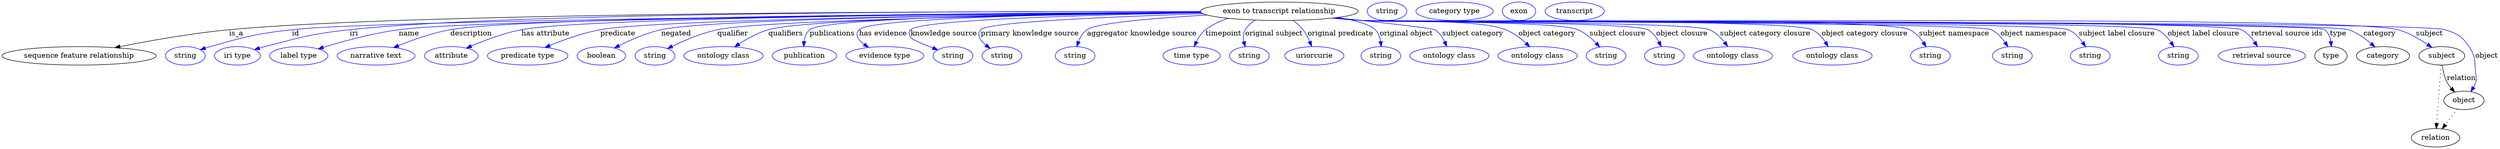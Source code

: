 digraph {
	graph [bb="0,0,4839.5,283"];
	node [label="\N"];
	"exon to transcript relationship"	[height=0.5,
		label="exon to transcript relationship",
		pos="2475.5,265",
		width=4.2427];
	"sequence feature relationship"	[height=0.5,
		pos="149.49,178",
		width=4.1524];
	"exon to transcript relationship" -> "sequence feature relationship"	[label=is_a,
		lp="454.49,221.5",
		pos="e,218.76,193.98 2322.6,264.4 1914.4,264.99 805.26,263.27 440.49,229 368.24,222.21 286.91,207.64 228.64,195.97"];
	id	[color=blue,
		height=0.5,
		label=string,
		pos="355.49,178",
		width=1.0652];
	"exon to transcript relationship" -> id	[color=blue,
		label=id,
		lp="569.49,221.5",
		pos="e,384.48,189.98 2323.5,262.85 1901.6,259.42 735.02,248.31 562.49,229 490.76,220.97 473,215.43 403.49,196 400.38,195.13 397.18,194.17 \
393.98,193.15",
		style=solid];
	iri	[color=blue,
		height=0.5,
		label="iri type",
		pos="456.49,178",
		width=1.2277];
	"exon to transcript relationship" -> iri	[color=blue,
		label=iri,
		lp="681.49,221.5",
		pos="e,489.4,190.19 2322.6,264.55 1947.8,265.33 990.95,263.74 673.49,229 599.58,220.91 581.44,214.72 509.49,196 506.11,195.12 502.63,\
194.15 499.15,193.14",
		style=solid];
	name	[color=blue,
		height=0.5,
		label="label type",
		pos="575.49,178",
		width=1.5707];
	"exon to transcript relationship" -> name	[color=blue,
		label=name,
		lp="788.49,221.5",
		pos="e,613.05,191.52 2323.6,262.91 1934.1,259.82 919.8,249.86 768.49,229 717.97,222.04 661.67,206.53 622.98,194.61",
		style=solid];
	description	[color=blue,
		height=0.5,
		label="narrative text",
		pos="725.49,178",
		width=2.0943];
	"exon to transcript relationship" -> description	[color=blue,
		label=description,
		lp="908.99,221.5",
		pos="e,759.05,194.12 2323.2,263.4 1949.9,261.55 1008.8,254.4 868.49,229 833.88,222.74 796.4,209.37 768.5,198.03",
		style=solid];
	"has attribute"	[color=blue,
		height=0.5,
		label=attribute,
		pos="870.49,178",
		width=1.4443];
	"exon to transcript relationship" -> "has attribute"	[color=blue,
		label="has attribute",
		lp="1053.5,221.5",
		pos="e,899.67,192.92 2323.2,263.2 1973.5,260.94 1133,253.07 1006.5,229 972.48,222.53 935.74,208.57 909.03,197.04",
		style=solid];
	predicate	[color=blue,
		height=0.5,
		label="predicate type",
		pos="1018.5,178",
		width=2.1665];
	"exon to transcript relationship" -> predicate	[color=blue,
		label=predicate,
		lp="1193.5,221.5",
		pos="e,1052.1,194.32 2323.9,262.64 2002.2,259.37 1271.1,249.74 1159.5,229 1125.6,222.7 1088.9,209.47 1061.4,198.21",
		style=solid];
	negated	[color=blue,
		height=0.5,
		label=boolean,
		pos="1161.5,178",
		width=1.2999];
	"exon to transcript relationship" -> negated	[color=blue,
		label=negated,
		lp="1305.5,221.5",
		pos="e,1186.6,193.24 2323.7,262.78 2023.9,259.91 1375.9,251.2 1276.5,229 1248,222.65 1217.9,209.27 1195.6,197.94",
		style=solid];
	qualifier	[color=blue,
		height=0.5,
		label=string,
		pos="1264.5,178",
		width=1.0652];
	"exon to transcript relationship" -> qualifier	[color=blue,
		label=qualifier,
		lp="1415.5,221.5",
		pos="e,1288.7,192.05 2324.5,262.15 2046.7,258.31 1474.6,248.18 1385.5,229 1354.6,222.36 1321.6,208.21 1297.9,196.65",
		style=solid];
	qualifiers	[color=blue,
		height=0.5,
		label="ontology class",
		pos="1397.5,178",
		width=2.1304];
	"exon to transcript relationship" -> qualifiers	[color=blue,
		label=qualifiers,
		lp="1518,221.5",
		pos="e,1419,195.38 2324,262.66 2066.2,259.79 1562.7,251.37 1484.5,229 1464.1,223.18 1443.5,211.62 1427.4,201.08",
		style=solid];
	publications	[color=blue,
		height=0.5,
		label=publication,
		pos="1554.5,178",
		width=1.7332];
	"exon to transcript relationship" -> publications	[color=blue,
		label=publications,
		lp="1608.5,221.5",
		pos="e,1553,196.02 2323.5,263.02 2071.8,260.71 1592.8,253.15 1564.5,229 1557.9,223.37 1554.9,214.71 1553.7,206.17",
		style=solid];
	"has evidence"	[color=blue,
		height=0.5,
		label="evidence type",
		pos="1710.5,178",
		width=2.0943];
	"exon to transcript relationship" -> "has evidence"	[color=blue,
		label="has evidence",
		lp="1707,221.5",
		pos="e,1679.1,194.37 2323.7,262.83 2094.2,260.31 1683,252.52 1660.5,229 1651.3,219.42 1658.8,209.02 1670.5,200.2",
		style=solid];
	"knowledge source"	[color=blue,
		height=0.5,
		label=string,
		pos="1842.5,178",
		width=1.0652];
	"exon to transcript relationship" -> "knowledge source"	[color=blue,
		label="knowledge source",
		lp="1825,221.5",
		pos="e,1813.2,189.71 2324.7,261.86 2120.6,258.2 1779.6,249.11 1760.5,229 1755.9,224.17 1756.8,219.56 1760.5,214 1763.2,209.87 1783.7,\
201.11 1803.6,193.39",
		style=solid];
	"primary knowledge source"	[color=blue,
		height=0.5,
		label=string,
		pos="1937.5,178",
		width=1.0652];
	"exon to transcript relationship" -> "primary knowledge source"	[color=blue,
		label="primary knowledge source",
		lp="1991.5,221.5",
		pos="e,1914.4,192.58 2328.3,260.08 2161.7,254.9 1911.2,244.58 1896.5,229 1887.5,219.44 1895.3,208.17 1906.4,198.76",
		style=solid];
	"aggregator knowledge source"	[color=blue,
		height=0.5,
		label=string,
		pos="2079.5,178",
		width=1.0652];
	"exon to transcript relationship" -> "aggregator knowledge source"	[color=blue,
		label="aggregator knowledge source",
		lp="2209,221.5",
		pos="e,2082.8,196.22 2336,257.61 2238.2,252 2121.7,242.6 2102.5,229 2094.7,223.46 2089.4,214.59 2086,205.85",
		style=solid];
	timepoint	[color=blue,
		height=0.5,
		label="time type",
		pos="2305.5,178",
		width=1.5346];
	"exon to transcript relationship" -> timepoint	[color=blue,
		label=timepoint,
		lp="2367.5,221.5",
		pos="e,2310.7,196.25 2376.3,251.23 2360.6,246.08 2345.3,238.92 2332.5,229 2324.8,223.04 2319,214.23 2314.8,205.66",
		style=solid];
	"original subject"	[color=blue,
		height=0.5,
		label=string,
		pos="2417.5,178",
		width=1.0652];
	"exon to transcript relationship" -> "original subject"	[color=blue,
		label="original subject",
		lp="2465.5,221.5",
		pos="e,2409.5,195.83 2429,247.74 2421.2,242.92 2414.2,236.78 2409.5,229 2405.3,222.01 2405.2,213.51 2406.8,205.53",
		style=solid];
	"original predicate"	[color=blue,
		height=0.5,
		label=uriorcurie,
		pos="2543.5,178",
		width=1.5887];
	"exon to transcript relationship" -> "original predicate"	[color=blue,
		label="original predicate",
		lp="2594,221.5",
		pos="e,2538.3,196.38 2502.3,247.16 2509.2,241.95 2516.1,235.78 2521.5,229 2526.9,222.12 2531.3,213.69 2534.7,205.72",
		style=solid];
	"original object"	[color=blue,
		height=0.5,
		label=string,
		pos="2672.5,178",
		width=1.0652];
	"exon to transcript relationship" -> "original object"	[color=blue,
		label="original object",
		lp="2722,221.5",
		pos="e,2673.2,196.11 2589.4,252.94 2621.2,247.65 2650.2,239.98 2661.5,229 2667.6,223.08 2670.7,214.61 2672.1,206.32",
		style=solid];
	"subject category"	[color=blue,
		height=0.5,
		label="ontology class",
		pos="2805.5,178",
		width=2.1304];
	"exon to transcript relationship" -> "subject category"	[color=blue,
		label="subject category",
		lp="2851,221.5",
		pos="e,2800.4,196.22 2585.4,252.42 2670,243.33 2773.4,231.75 2777.5,229 2785.9,223.41 2792,214.41 2796.4,205.57",
		style=solid];
	"object category"	[color=blue,
		height=0.5,
		label="ontology class",
		pos="2976.5,178",
		width=2.1304];
	"exon to transcript relationship" -> "object category"	[color=blue,
		label="object category",
		lp="2995,221.5",
		pos="e,2961.4,195.67 2582.6,252.15 2600.9,250.3 2619.7,248.51 2637.5,247 2699,241.78 2857,251.41 2914.5,229 2929.2,223.26 2943.1,212.68 \
2954.1,202.73",
		style=solid];
	"subject closure"	[color=blue,
		height=0.5,
		label=string,
		pos="3109.5,178",
		width=1.0652];
	"exon to transcript relationship" -> "subject closure"	[color=blue,
		label="subject closure",
		lp="3132,221.5",
		pos="e,3097,195.28 2581.3,251.95 2600,250.09 2619.3,248.35 2637.5,247 2683.7,243.58 3011.6,246.65 3054.5,229 3068.2,223.36 3080.6,212.73 \
3090.2,202.72",
		style=solid];
	"object closure"	[color=blue,
		height=0.5,
		label=string,
		pos="3222.5,178",
		width=1.0652];
	"exon to transcript relationship" -> "object closure"	[color=blue,
		label="object closure",
		lp="3256.5,221.5",
		pos="e,3216.5,196.1 2580.4,251.88 2599.4,250 2619,248.27 2637.5,247 2668.2,244.89 3163.8,244.19 3190.5,229 3199.9,223.65 3207,214.28 \
3212,205.08",
		style=solid];
	"subject category closure"	[color=blue,
		height=0.5,
		label="ontology class",
		pos="3355.5,178",
		width=2.1304];
	"exon to transcript relationship" -> "subject category closure"	[color=blue,
		label="subject category closure",
		lp="3418,221.5",
		pos="e,3345.3,196.27 2580,251.83 2599.1,249.95 2618.9,248.22 2637.5,247 2674.8,244.55 3276.5,244.67 3310.5,229 3322,223.7 3331.8,213.94 \
3339.3,204.44",
		style=solid];
	"object category closure"	[color=blue,
		height=0.5,
		label="ontology class",
		pos="3548.5,178",
		width=2.1304];
	"exon to transcript relationship" -> "object category closure"	[color=blue,
		label="object category closure",
		lp="3611,221.5",
		pos="e,3540.2,196.24 2579.5,251.78 2598.8,249.89 2618.7,248.18 2637.5,247 2685.8,243.97 3466.2,250.71 3509.5,229 3519.9,223.77 3528.4,\
214.28 3534.8,204.97",
		style=solid];
	"subject namespace"	[color=blue,
		height=0.5,
		label=string,
		pos="3738.5,178",
		width=1.0652];
	"exon to transcript relationship" -> "subject namespace"	[color=blue,
		label="subject namespace",
		lp="3784.5,221.5",
		pos="e,3730.2,195.78 2579.1,251.77 2598.5,249.86 2618.6,248.15 2637.5,247 2696.3,243.42 3645.6,254.99 3698.5,229 3709.3,223.67 3718.2,\
213.85 3724.8,204.32",
		style=solid];
	"object namespace"	[color=blue,
		height=0.5,
		label=string,
		pos="3897.5,178",
		width=1.0652];
	"exon to transcript relationship" -> "object namespace"	[color=blue,
		label="object namespace",
		lp="3938.5,221.5",
		pos="e,3888.9,195.8 2579.1,251.73 2598.5,249.83 2618.6,248.13 2637.5,247 2671.3,244.98 3826,243.71 3856.5,229 3867.5,223.7 3876.5,213.88 \
3883.3,204.34",
		style=solid];
	"subject label closure"	[color=blue,
		height=0.5,
		label=string,
		pos="4048.5,178",
		width=1.0652];
	"exon to transcript relationship" -> "subject label closure"	[color=blue,
		label="subject label closure",
		lp="4100.5,221.5",
		pos="e,4039.6,195.81 2579.1,251.71 2598.5,249.81 2618.6,248.11 2637.5,247 2675.5,244.76 3972.1,245.29 4006.5,229 4017.6,223.72 4026.9,\
213.91 4033.8,204.36",
		style=solid];
	"object label closure"	[color=blue,
		height=0.5,
		label=string,
		pos="4219.5,178",
		width=1.0652];
	"exon to transcript relationship" -> "object label closure"	[color=blue,
		label="object label closure",
		lp="4268,221.5",
		pos="e,4210.9,195.81 2579.1,251.68 2598.5,249.79 2618.6,248.1 2637.5,247 2680.2,244.51 4139.9,247.54 4178.5,229 4189.5,223.72 4198.5,\
213.9 4205.3,204.36",
		style=solid];
	"retrieval source ids"	[color=blue,
		height=0.5,
		label="retrieval source",
		pos="4381.5,178",
		width=2.347];
	"exon to transcript relationship" -> "retrieval source ids"	[color=blue,
		label="retrieval source ids",
		lp="4430,221.5",
		pos="e,4372.9,196.3 2578.6,251.71 2598.2,249.8 2618.4,248.1 2637.5,247 2684.7,244.28 4298.9,249.73 4341.5,229 4352.2,223.78 4361,214.17 \
4367.5,204.75",
		style=solid];
	type	[height=0.5,
		pos="4515.5,178",
		width=0.86659];
	"exon to transcript relationship" -> type	[color=blue,
		label=type,
		lp="4529.5,221.5",
		pos="e,4516.3,196.19 2578.6,251.69 2598.2,249.79 2618.4,248.09 2637.5,247 2663.4,245.52 4483.2,245.14 4503.5,229 4510.3,223.54 4513.7,\
214.93 4515.2,206.37",
		style=solid];
	category	[height=0.5,
		pos="4616.5,178",
		width=1.4263];
	"exon to transcript relationship" -> category	[color=blue,
		label=category,
		lp="4610,221.5",
		pos="e,4600.9,195.26 2578.6,251.69 2598.2,249.78 2618.4,248.09 2637.5,247 2690.5,243.97 4499.2,245.97 4549.5,229 4565.7,223.54 4581.2,\
212.51 4593.2,202.2",
		style=solid];
	subject	[height=0.5,
		pos="4730.5,178",
		width=1.2277];
	"exon to transcript relationship" -> subject	[color=blue,
		label=subject,
		lp="4706.5,221.5",
		pos="e,4711.2,194.33 2578.6,251.68 2598.2,249.78 2618.4,248.08 2637.5,247 2748.9,240.67 4538,258.79 4645.5,229 4666.2,223.25 4687.1,211.09 \
4703,200.2",
		style=solid];
	object	[height=0.5,
		pos="4773.5,91",
		width=1.0832];
	"exon to transcript relationship" -> object	[color=blue,
		label=object,
		lp="4817.5,178",
		pos="e,4786.9,108.09 2578.6,251.68 2598.2,249.77 2618.4,248.08 2637.5,247 2695.7,243.7 4681,246.81 4736.5,229 4760.8,221.2 4769.1,217.1 \
4783.5,196 4797.4,175.59 4793.6,166.51 4796.5,142 4797.3,135.38 4798.4,133.39 4796.5,127 4795.5,123.55 4794,120.13 4792.2,116.85",
		style=solid];
	association_type	[color=blue,
		height=0.5,
		label=string,
		pos="2684.5,265",
		width=1.0652];
	association_category	[color=blue,
		height=0.5,
		label="category type",
		pos="2815.5,265",
		width=2.0762];
	subject -> object	[label=relation,
		lp="4768.5,134.5",
		pos="e,4755.6,107.23 4731.6,159.55 4732.8,149.57 4735.3,137.07 4740.5,127 4742.7,122.68 4745.6,118.52 4748.8,114.66"];
	relation	[height=0.5,
		pos="4718.5,18",
		width=1.2999];
	subject -> relation	[pos="e,4719.8,36.188 4729.2,159.79 4727.1,132.48 4723,78.994 4720.6,46.38",
		style=dotted];
	"exon to transcript relationship_subject"	[color=blue,
		height=0.5,
		label=exon,
		pos="2940.5,265",
		width=0.9027];
	object -> relation	[pos="e,4731.3,35.54 4761,73.889 4754.1,64.939 4745.3,53.617 4737.5,43.584",
		style=dotted];
	"exon to transcript relationship_object"	[color=blue,
		height=0.5,
		label=transcript,
		pos="3048.5,265",
		width=1.5887];
}
